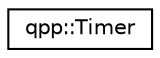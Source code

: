 digraph "Graphical Class Hierarchy"
{
  edge [fontname="Helvetica",fontsize="10",labelfontname="Helvetica",labelfontsize="10"];
  node [fontname="Helvetica",fontsize="10",shape=record];
  rankdir="LR";
  Node1 [label="qpp::Timer",height=0.2,width=0.4,color="black", fillcolor="white", style="filled",URL="$classqpp_1_1_timer.html",tooltip="Measures time. "];
}
